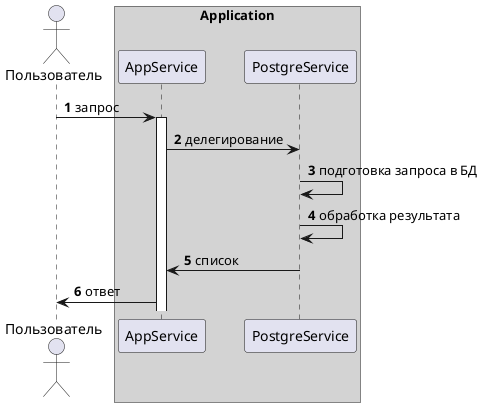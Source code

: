 @startuml
'https://plantuml.com/sequence-diagram

autonumber
actor Пользователь as User
box "Application" #LightGrey
participant AppService
participant PostgreService
end box

User -> AppService: запрос
activate AppService
AppService -> PostgreService: делегирование
PostgreService -> PostgreService: подготовка запроса в БД
PostgreService -> PostgreService: обработка результата
PostgreService -> AppService: список
AppService -> User: ответ
@enduml